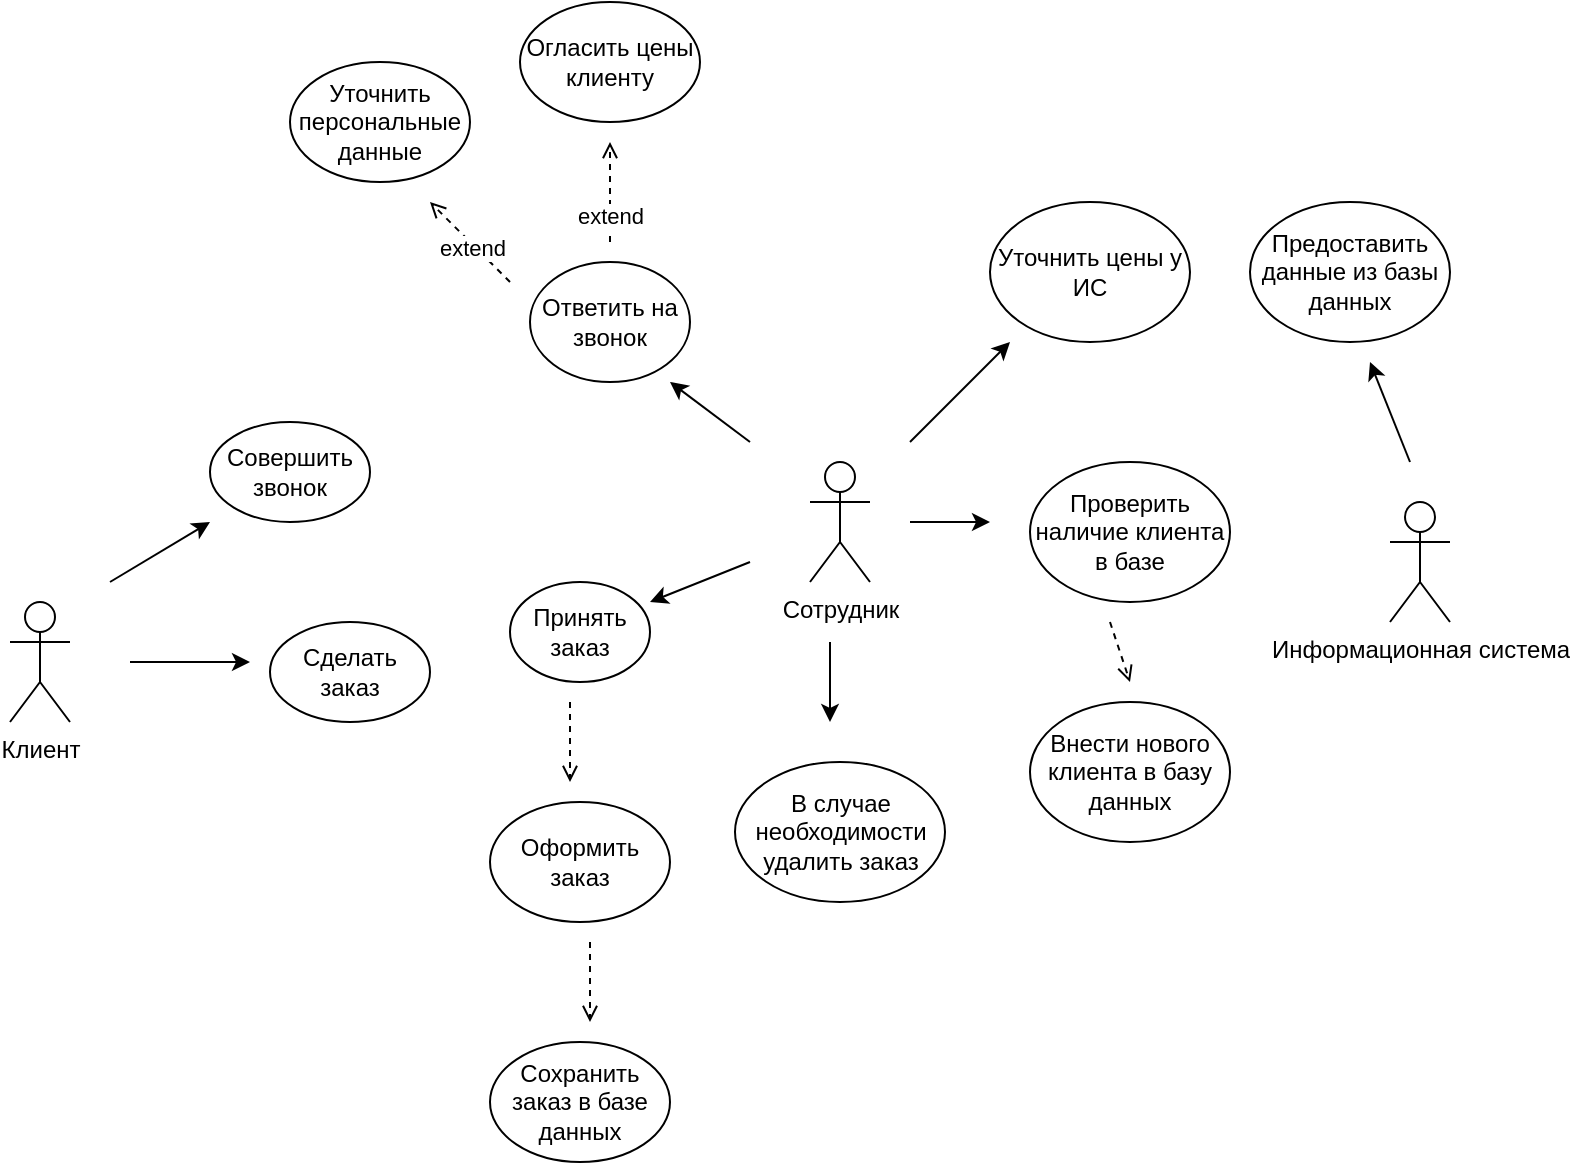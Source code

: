 <mxfile version="21.8.0" type="device">
  <diagram name="Страница — 1" id="mOU3Ue51xn7a6vWrYwxS">
    <mxGraphModel dx="994" dy="559" grid="1" gridSize="10" guides="1" tooltips="1" connect="1" arrows="1" fold="1" page="1" pageScale="1" pageWidth="827" pageHeight="1169" math="0" shadow="0">
      <root>
        <mxCell id="0" />
        <mxCell id="1" parent="0" />
        <mxCell id="PCclFJu8HMA3Msok_JFF-1" value="Клиент" style="shape=umlActor;verticalLabelPosition=bottom;verticalAlign=top;html=1;outlineConnect=0;" parent="1" vertex="1">
          <mxGeometry x="30" y="330" width="30" height="60" as="geometry" />
        </mxCell>
        <mxCell id="PCclFJu8HMA3Msok_JFF-2" value="Сотрудник" style="shape=umlActor;verticalLabelPosition=bottom;verticalAlign=top;html=1;outlineConnect=0;" parent="1" vertex="1">
          <mxGeometry x="430" y="260" width="30" height="60" as="geometry" />
        </mxCell>
        <mxCell id="PCclFJu8HMA3Msok_JFF-3" value="Информационная система" style="shape=umlActor;verticalLabelPosition=bottom;verticalAlign=top;html=1;" parent="1" vertex="1">
          <mxGeometry x="720" y="280" width="30" height="60" as="geometry" />
        </mxCell>
        <mxCell id="PCclFJu8HMA3Msok_JFF-4" value="" style="endArrow=open;html=1;rounded=0;dashed=1;endFill=0;" parent="1" edge="1">
          <mxGeometry width="50" height="50" relative="1" as="geometry">
            <mxPoint x="330" y="150" as="sourcePoint" />
            <mxPoint x="330" y="100" as="targetPoint" />
          </mxGeometry>
        </mxCell>
        <mxCell id="ObKFGkX5wubHUeHYcXKE-1" value="extend" style="edgeLabel;html=1;align=center;verticalAlign=middle;resizable=0;points=[];" vertex="1" connectable="0" parent="PCclFJu8HMA3Msok_JFF-4">
          <mxGeometry x="-0.48" relative="1" as="geometry">
            <mxPoint as="offset" />
          </mxGeometry>
        </mxCell>
        <mxCell id="PCclFJu8HMA3Msok_JFF-5" value="" style="endArrow=classic;html=1;rounded=0;" parent="1" edge="1">
          <mxGeometry width="50" height="50" relative="1" as="geometry">
            <mxPoint x="730" y="260" as="sourcePoint" />
            <mxPoint x="710" y="210" as="targetPoint" />
          </mxGeometry>
        </mxCell>
        <mxCell id="PCclFJu8HMA3Msok_JFF-6" value="" style="endArrow=classic;html=1;rounded=0;" parent="1" edge="1">
          <mxGeometry width="50" height="50" relative="1" as="geometry">
            <mxPoint x="480" y="250" as="sourcePoint" />
            <mxPoint x="530" y="200" as="targetPoint" />
          </mxGeometry>
        </mxCell>
        <mxCell id="PCclFJu8HMA3Msok_JFF-7" value="" style="endArrow=classic;html=1;rounded=0;" parent="1" edge="1">
          <mxGeometry width="50" height="50" relative="1" as="geometry">
            <mxPoint x="480" y="290" as="sourcePoint" />
            <mxPoint x="520" y="290" as="targetPoint" />
          </mxGeometry>
        </mxCell>
        <mxCell id="PCclFJu8HMA3Msok_JFF-9" value="" style="endArrow=classic;html=1;rounded=0;" parent="1" edge="1">
          <mxGeometry width="50" height="50" relative="1" as="geometry">
            <mxPoint x="400" y="310" as="sourcePoint" />
            <mxPoint x="350" y="330" as="targetPoint" />
          </mxGeometry>
        </mxCell>
        <mxCell id="PCclFJu8HMA3Msok_JFF-10" value="" style="endArrow=classic;html=1;rounded=0;" parent="1" edge="1">
          <mxGeometry width="50" height="50" relative="1" as="geometry">
            <mxPoint x="90" y="360" as="sourcePoint" />
            <mxPoint x="150" y="360" as="targetPoint" />
          </mxGeometry>
        </mxCell>
        <mxCell id="PCclFJu8HMA3Msok_JFF-11" value="" style="endArrow=classic;html=1;rounded=0;" parent="1" edge="1">
          <mxGeometry width="50" height="50" relative="1" as="geometry">
            <mxPoint x="400" y="250" as="sourcePoint" />
            <mxPoint x="360" y="220" as="targetPoint" />
          </mxGeometry>
        </mxCell>
        <mxCell id="PCclFJu8HMA3Msok_JFF-12" value="" style="endArrow=classic;html=1;rounded=0;" parent="1" edge="1">
          <mxGeometry width="50" height="50" relative="1" as="geometry">
            <mxPoint x="80" y="320" as="sourcePoint" />
            <mxPoint x="130" y="290" as="targetPoint" />
          </mxGeometry>
        </mxCell>
        <mxCell id="PCclFJu8HMA3Msok_JFF-13" value="" style="endArrow=open;html=1;rounded=0;dashed=1;endFill=0;" parent="1" edge="1">
          <mxGeometry width="50" height="50" relative="1" as="geometry">
            <mxPoint x="280" y="170" as="sourcePoint" />
            <mxPoint x="240" y="130" as="targetPoint" />
          </mxGeometry>
        </mxCell>
        <mxCell id="ObKFGkX5wubHUeHYcXKE-2" value="extend" style="edgeLabel;html=1;align=center;verticalAlign=middle;resizable=0;points=[];" vertex="1" connectable="0" parent="PCclFJu8HMA3Msok_JFF-13">
          <mxGeometry x="-0.08" y="1" relative="1" as="geometry">
            <mxPoint as="offset" />
          </mxGeometry>
        </mxCell>
        <mxCell id="PCclFJu8HMA3Msok_JFF-14" value="" style="endArrow=open;html=1;rounded=0;dashed=1;endFill=0;" parent="1" edge="1">
          <mxGeometry width="50" height="50" relative="1" as="geometry">
            <mxPoint x="320" y="500" as="sourcePoint" />
            <mxPoint x="320" y="540" as="targetPoint" />
          </mxGeometry>
        </mxCell>
        <mxCell id="PCclFJu8HMA3Msok_JFF-15" value="" style="endArrow=open;html=1;rounded=0;dashed=1;endFill=0;" parent="1" edge="1">
          <mxGeometry width="50" height="50" relative="1" as="geometry">
            <mxPoint x="310" y="380" as="sourcePoint" />
            <mxPoint x="310" y="420" as="targetPoint" />
          </mxGeometry>
        </mxCell>
        <mxCell id="PCclFJu8HMA3Msok_JFF-16" value="" style="endArrow=open;html=1;rounded=0;dashed=1;endFill=0;" parent="1" edge="1">
          <mxGeometry width="50" height="50" relative="1" as="geometry">
            <mxPoint x="580" y="340" as="sourcePoint" />
            <mxPoint x="590" y="370" as="targetPoint" />
          </mxGeometry>
        </mxCell>
        <mxCell id="PCclFJu8HMA3Msok_JFF-18" value="Сохранить заказ в базе данных" style="ellipse;whiteSpace=wrap;html=1;" parent="1" vertex="1">
          <mxGeometry x="270" y="550" width="90" height="60" as="geometry" />
        </mxCell>
        <mxCell id="PCclFJu8HMA3Msok_JFF-19" value="Уточнить цены у ИС" style="ellipse;whiteSpace=wrap;html=1;" parent="1" vertex="1">
          <mxGeometry x="520" y="130" width="100" height="70" as="geometry" />
        </mxCell>
        <mxCell id="PCclFJu8HMA3Msok_JFF-20" value="Предоставить данные из базы данных" style="ellipse;whiteSpace=wrap;html=1;" parent="1" vertex="1">
          <mxGeometry x="650" y="130" width="100" height="70" as="geometry" />
        </mxCell>
        <mxCell id="PCclFJu8HMA3Msok_JFF-22" value="Принять заказ" style="ellipse;whiteSpace=wrap;html=1;" parent="1" vertex="1">
          <mxGeometry x="280" y="320" width="70" height="50" as="geometry" />
        </mxCell>
        <mxCell id="PCclFJu8HMA3Msok_JFF-23" value="Сделать заказ" style="ellipse;whiteSpace=wrap;html=1;" parent="1" vertex="1">
          <mxGeometry x="160" y="340" width="80" height="50" as="geometry" />
        </mxCell>
        <mxCell id="PCclFJu8HMA3Msok_JFF-24" value="Ответить на звонок" style="ellipse;whiteSpace=wrap;html=1;" parent="1" vertex="1">
          <mxGeometry x="290" y="160" width="80" height="60" as="geometry" />
        </mxCell>
        <mxCell id="PCclFJu8HMA3Msok_JFF-25" value="Совершить звонок" style="ellipse;whiteSpace=wrap;html=1;" parent="1" vertex="1">
          <mxGeometry x="130" y="240" width="80" height="50" as="geometry" />
        </mxCell>
        <mxCell id="PCclFJu8HMA3Msok_JFF-27" value="" style="endArrow=classic;html=1;rounded=0;" parent="1" edge="1">
          <mxGeometry width="50" height="50" relative="1" as="geometry">
            <mxPoint x="440" y="350" as="sourcePoint" />
            <mxPoint x="440" y="390" as="targetPoint" />
          </mxGeometry>
        </mxCell>
        <mxCell id="PCclFJu8HMA3Msok_JFF-30" value="Оформить заказ" style="ellipse;whiteSpace=wrap;html=1;" parent="1" vertex="1">
          <mxGeometry x="270" y="430" width="90" height="60" as="geometry" />
        </mxCell>
        <mxCell id="PCclFJu8HMA3Msok_JFF-32" value="Уточнить персональные данные" style="ellipse;whiteSpace=wrap;html=1;" parent="1" vertex="1">
          <mxGeometry x="170" y="60" width="90" height="60" as="geometry" />
        </mxCell>
        <mxCell id="PCclFJu8HMA3Msok_JFF-33" value="Проверить наличие клиента в базе" style="ellipse;whiteSpace=wrap;html=1;" parent="1" vertex="1">
          <mxGeometry x="540" y="260" width="100" height="70" as="geometry" />
        </mxCell>
        <mxCell id="PCclFJu8HMA3Msok_JFF-34" value="Огласить цены клиенту" style="ellipse;whiteSpace=wrap;html=1;" parent="1" vertex="1">
          <mxGeometry x="285" y="30" width="90" height="60" as="geometry" />
        </mxCell>
        <mxCell id="PCclFJu8HMA3Msok_JFF-35" value="Внести нового клиента в базу данных" style="ellipse;whiteSpace=wrap;html=1;" parent="1" vertex="1">
          <mxGeometry x="540" y="380" width="100" height="70" as="geometry" />
        </mxCell>
        <mxCell id="PCclFJu8HMA3Msok_JFF-36" value="В случае необходимости удалить заказ" style="ellipse;whiteSpace=wrap;html=1;" parent="1" vertex="1">
          <mxGeometry x="392.5" y="410" width="105" height="70" as="geometry" />
        </mxCell>
      </root>
    </mxGraphModel>
  </diagram>
</mxfile>

